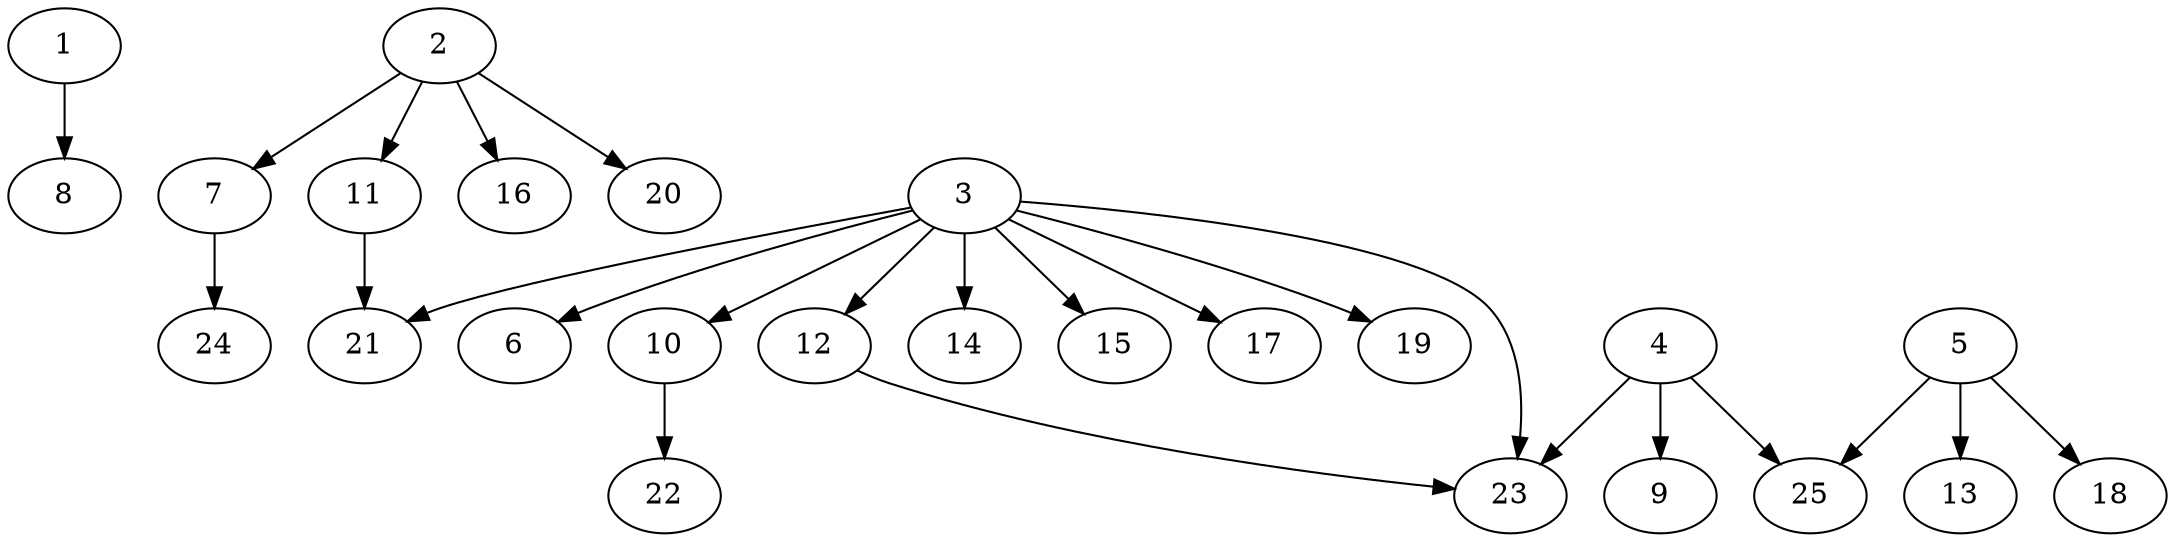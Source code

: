 // DAG automatically generated by daggen at Fri Aug  4 16:35:14 2017
// ./daggen --dot -n 25 --fat 0.8 --regular 0.2 --density 0.2 --jump 2 
digraph G {
  1 [size="212841", alpha="0.11"]
  1 -> 8 [size ="210"]
  2 [size="1616", alpha="0.17"]
  2 -> 7 [size ="34"]
  2 -> 11 [size ="34"]
  2 -> 16 [size ="34"]
  2 -> 20 [size ="34"]
  3 [size="365772", alpha="0.07"]
  3 -> 6 [size ="302"]
  3 -> 10 [size ="302"]
  3 -> 12 [size ="302"]
  3 -> 14 [size ="302"]
  3 -> 15 [size ="302"]
  3 -> 17 [size ="302"]
  3 -> 19 [size ="302"]
  3 -> 21 [size ="302"]
  3 -> 23 [size ="302"]
  4 [size="453057", alpha="0.11"]
  4 -> 9 [size ="411"]
  4 -> 23 [size ="411"]
  4 -> 25 [size ="411"]
  5 [size="480853", alpha="0.17"]
  5 -> 13 [size ="411"]
  5 -> 18 [size ="411"]
  5 -> 25 [size ="411"]
  6 [size="545970", alpha="0.03"]
  7 [size="7639", alpha="0.05"]
  7 -> 24 [size ="302"]
  8 [size="323", alpha="0.10"]
  9 [size="1073742", alpha="0.11"]
  10 [size="619429", alpha="0.20"]
  10 -> 22 [size ="839"]
  11 [size="33703", alpha="0.17"]
  11 -> 21 [size ="679"]
  12 [size="549756", alpha="0.18"]
  12 -> 23 [size ="537"]
  13 [size="19415", alpha="0.13"]
  14 [size="10397", alpha="0.09"]
  15 [size="149343", alpha="0.20"]
  16 [size="17055", alpha="0.01"]
  17 [size="169476", alpha="0.12"]
  18 [size="231928", alpha="0.03"]
  19 [size="63799", alpha="0.06"]
  20 [size="51430", alpha="0.11"]
  21 [size="107057", alpha="0.02"]
  22 [size="531407", alpha="0.14"]
  23 [size="25922", alpha="0.07"]
  24 [size="28991", alpha="0.14"]
  25 [size="134218", alpha="0.17"]
}
